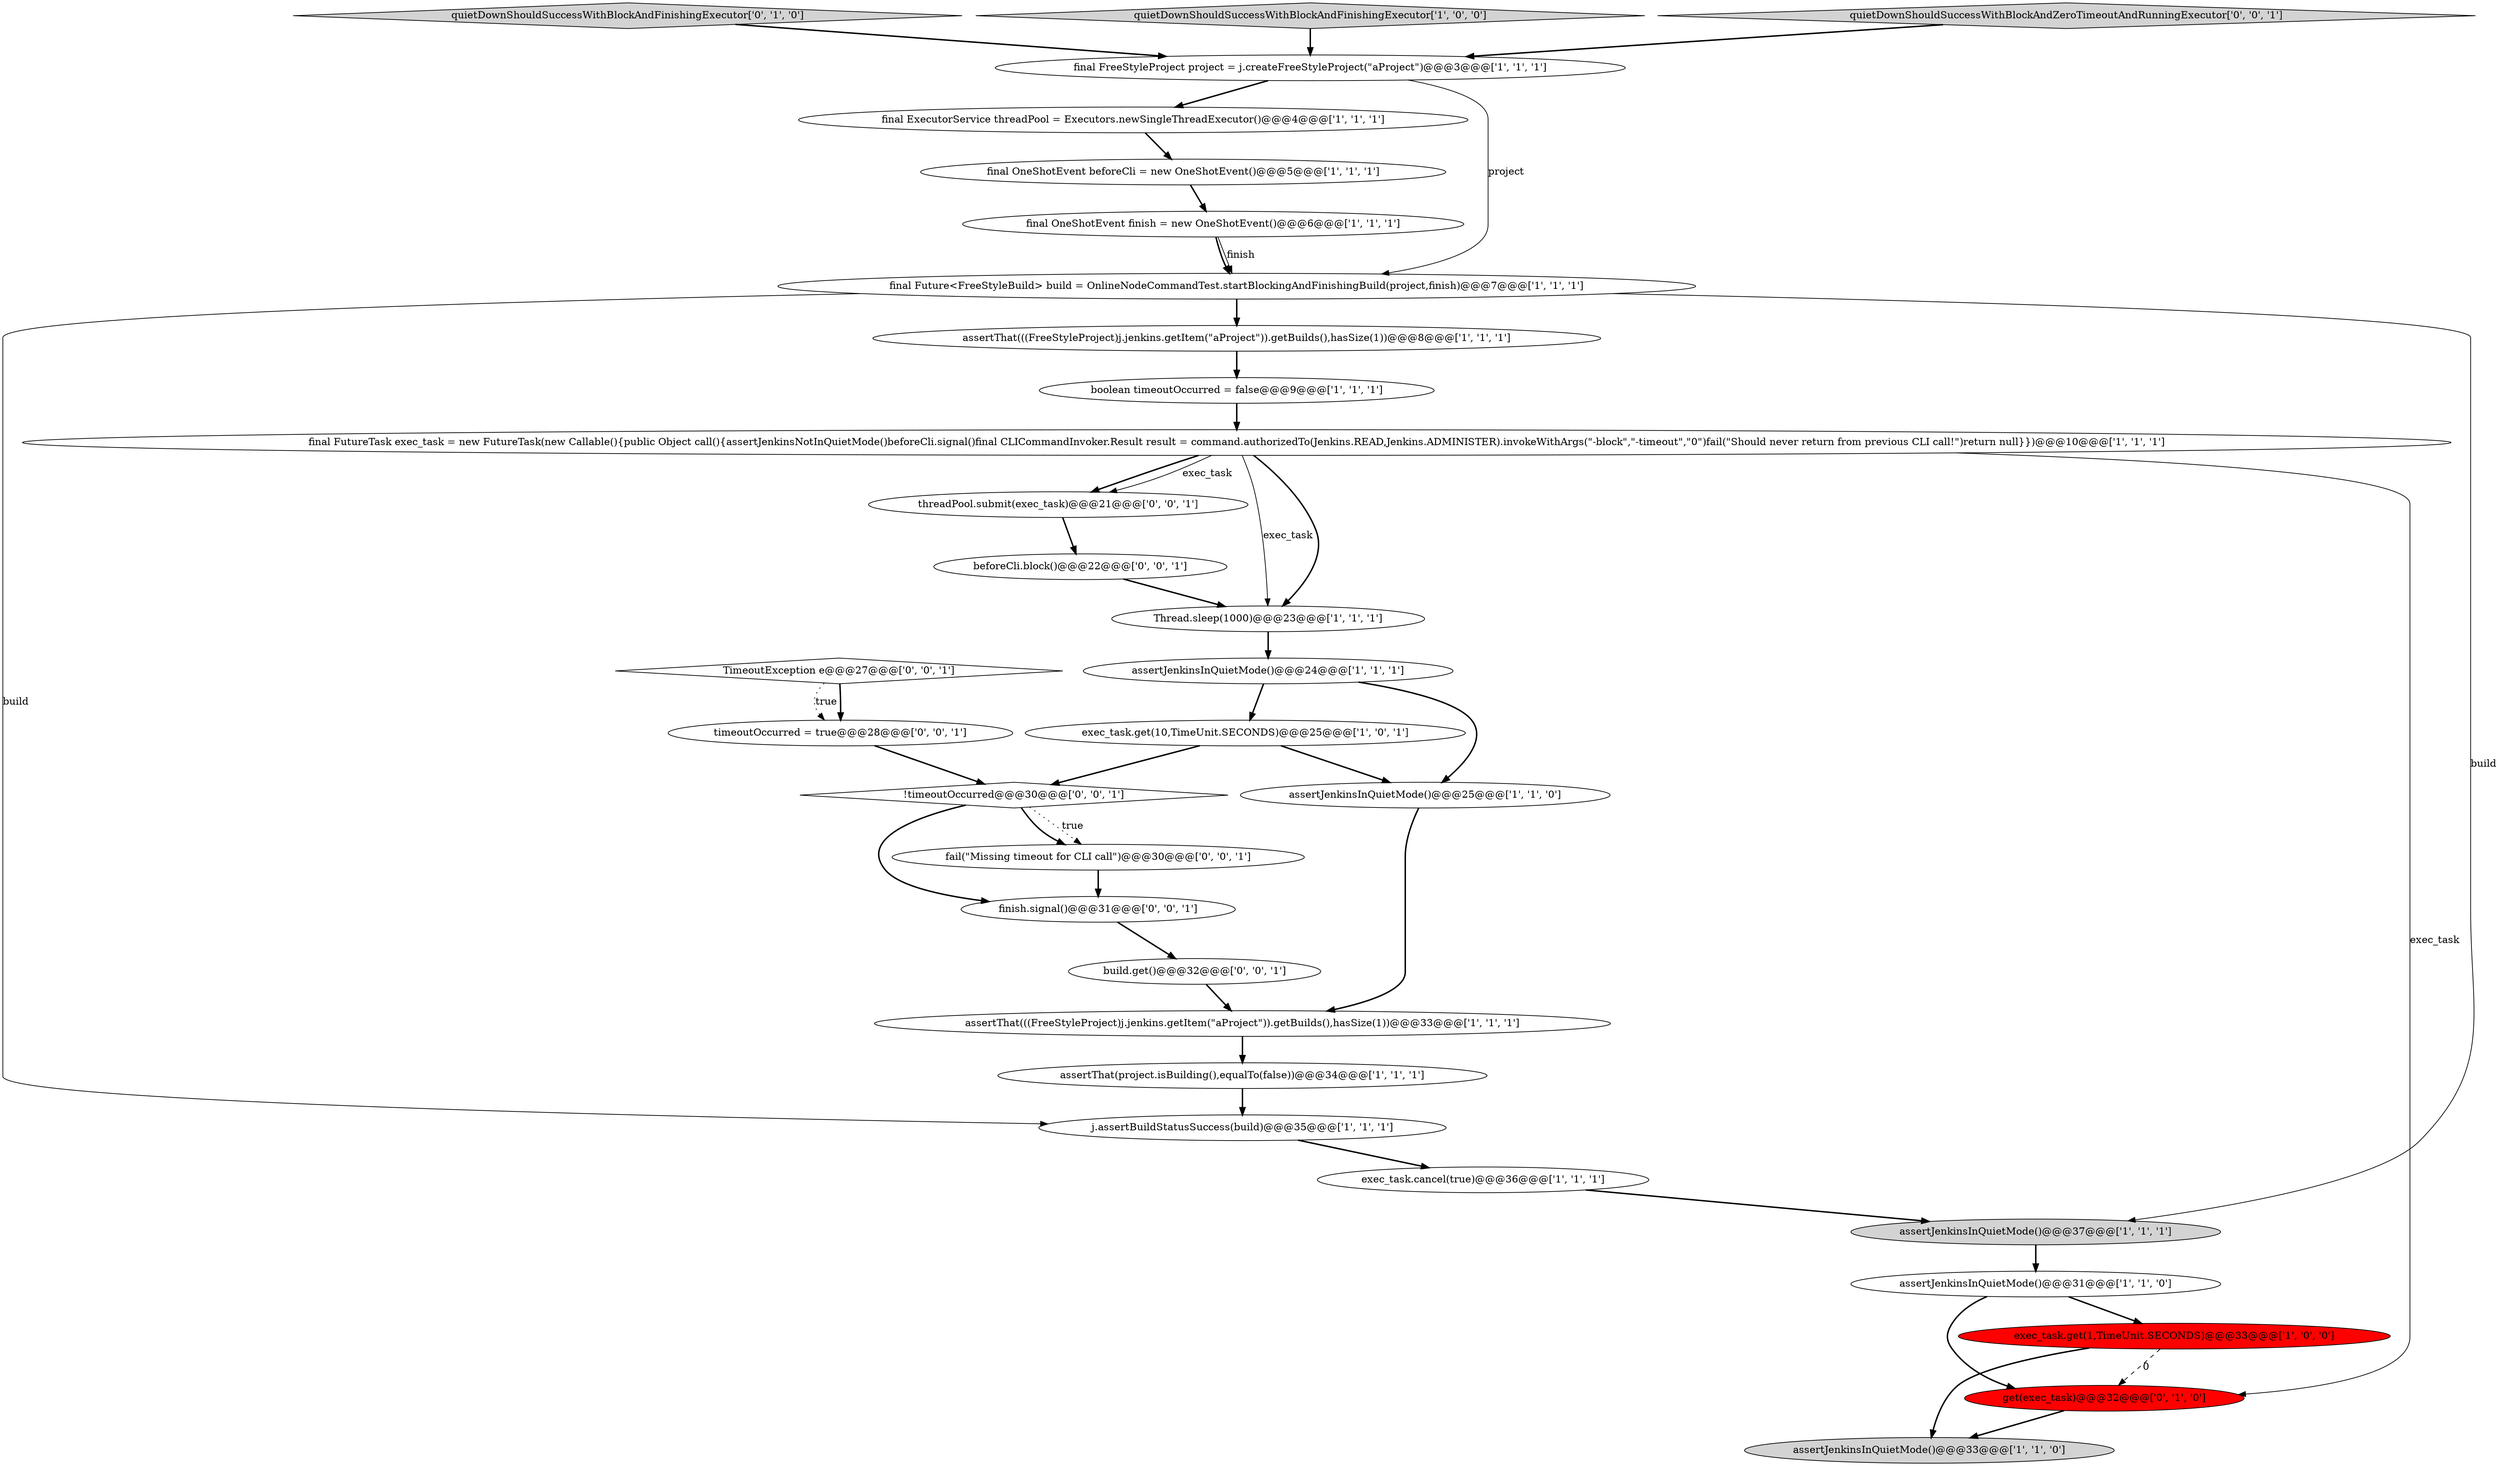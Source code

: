 digraph {
25 [style = filled, label = "finish.signal()@@@31@@@['0', '0', '1']", fillcolor = white, shape = ellipse image = "AAA0AAABBB3BBB"];
6 [style = filled, label = "final Future<FreeStyleBuild> build = OnlineNodeCommandTest.startBlockingAndFinishingBuild(project,finish)@@@7@@@['1', '1', '1']", fillcolor = white, shape = ellipse image = "AAA0AAABBB1BBB"];
16 [style = filled, label = "final FutureTask exec_task = new FutureTask(new Callable(){public Object call(){assertJenkinsNotInQuietMode()beforeCli.signal()final CLICommandInvoker.Result result = command.authorizedTo(Jenkins.READ,Jenkins.ADMINISTER).invokeWithArgs(\"-block\",\"-timeout\",\"0\")fail(\"Should never return from previous CLI call!\")return null}})@@@10@@@['1', '1', '1']", fillcolor = white, shape = ellipse image = "AAA0AAABBB1BBB"];
17 [style = filled, label = "final OneShotEvent beforeCli = new OneShotEvent()@@@5@@@['1', '1', '1']", fillcolor = white, shape = ellipse image = "AAA0AAABBB1BBB"];
4 [style = filled, label = "exec_task.get(10,TimeUnit.SECONDS)@@@25@@@['1', '0', '1']", fillcolor = white, shape = ellipse image = "AAA0AAABBB1BBB"];
21 [style = filled, label = "get(exec_task)@@@32@@@['0', '1', '0']", fillcolor = red, shape = ellipse image = "AAA1AAABBB2BBB"];
9 [style = filled, label = "j.assertBuildStatusSuccess(build)@@@35@@@['1', '1', '1']", fillcolor = white, shape = ellipse image = "AAA0AAABBB1BBB"];
7 [style = filled, label = "assertJenkinsInQuietMode()@@@31@@@['1', '1', '0']", fillcolor = white, shape = ellipse image = "AAA0AAABBB1BBB"];
13 [style = filled, label = "final OneShotEvent finish = new OneShotEvent()@@@6@@@['1', '1', '1']", fillcolor = white, shape = ellipse image = "AAA0AAABBB1BBB"];
22 [style = filled, label = "quietDownShouldSuccessWithBlockAndFinishingExecutor['0', '1', '0']", fillcolor = lightgray, shape = diamond image = "AAA0AAABBB2BBB"];
29 [style = filled, label = "fail(\"Missing timeout for CLI call\")@@@30@@@['0', '0', '1']", fillcolor = white, shape = ellipse image = "AAA0AAABBB3BBB"];
8 [style = filled, label = "assertThat(((FreeStyleProject)j.jenkins.getItem(\"aProject\")).getBuilds(),hasSize(1))@@@8@@@['1', '1', '1']", fillcolor = white, shape = ellipse image = "AAA0AAABBB1BBB"];
12 [style = filled, label = "quietDownShouldSuccessWithBlockAndFinishingExecutor['1', '0', '0']", fillcolor = lightgray, shape = diamond image = "AAA0AAABBB1BBB"];
0 [style = filled, label = "boolean timeoutOccurred = false@@@9@@@['1', '1', '1']", fillcolor = white, shape = ellipse image = "AAA0AAABBB1BBB"];
11 [style = filled, label = "exec_task.cancel(true)@@@36@@@['1', '1', '1']", fillcolor = white, shape = ellipse image = "AAA0AAABBB1BBB"];
27 [style = filled, label = "beforeCli.block()@@@22@@@['0', '0', '1']", fillcolor = white, shape = ellipse image = "AAA0AAABBB3BBB"];
31 [style = filled, label = "timeoutOccurred = true@@@28@@@['0', '0', '1']", fillcolor = white, shape = ellipse image = "AAA0AAABBB3BBB"];
2 [style = filled, label = "assertJenkinsInQuietMode()@@@37@@@['1', '1', '1']", fillcolor = lightgray, shape = ellipse image = "AAA0AAABBB1BBB"];
19 [style = filled, label = "assertJenkinsInQuietMode()@@@25@@@['1', '1', '0']", fillcolor = white, shape = ellipse image = "AAA0AAABBB1BBB"];
18 [style = filled, label = "assertJenkinsInQuietMode()@@@24@@@['1', '1', '1']", fillcolor = white, shape = ellipse image = "AAA0AAABBB1BBB"];
24 [style = filled, label = "threadPool.submit(exec_task)@@@21@@@['0', '0', '1']", fillcolor = white, shape = ellipse image = "AAA0AAABBB3BBB"];
26 [style = filled, label = "quietDownShouldSuccessWithBlockAndZeroTimeoutAndRunningExecutor['0', '0', '1']", fillcolor = lightgray, shape = diamond image = "AAA0AAABBB3BBB"];
30 [style = filled, label = "TimeoutException e@@@27@@@['0', '0', '1']", fillcolor = white, shape = diamond image = "AAA0AAABBB3BBB"];
5 [style = filled, label = "assertJenkinsInQuietMode()@@@33@@@['1', '1', '0']", fillcolor = lightgray, shape = ellipse image = "AAA0AAABBB1BBB"];
20 [style = filled, label = "assertThat(project.isBuilding(),equalTo(false))@@@34@@@['1', '1', '1']", fillcolor = white, shape = ellipse image = "AAA0AAABBB1BBB"];
3 [style = filled, label = "exec_task.get(1,TimeUnit.SECONDS)@@@33@@@['1', '0', '0']", fillcolor = red, shape = ellipse image = "AAA1AAABBB1BBB"];
28 [style = filled, label = "build.get()@@@32@@@['0', '0', '1']", fillcolor = white, shape = ellipse image = "AAA0AAABBB3BBB"];
23 [style = filled, label = "!timeoutOccurred@@@30@@@['0', '0', '1']", fillcolor = white, shape = diamond image = "AAA0AAABBB3BBB"];
14 [style = filled, label = "final ExecutorService threadPool = Executors.newSingleThreadExecutor()@@@4@@@['1', '1', '1']", fillcolor = white, shape = ellipse image = "AAA0AAABBB1BBB"];
1 [style = filled, label = "assertThat(((FreeStyleProject)j.jenkins.getItem(\"aProject\")).getBuilds(),hasSize(1))@@@33@@@['1', '1', '1']", fillcolor = white, shape = ellipse image = "AAA0AAABBB1BBB"];
15 [style = filled, label = "final FreeStyleProject project = j.createFreeStyleProject(\"aProject\")@@@3@@@['1', '1', '1']", fillcolor = white, shape = ellipse image = "AAA0AAABBB1BBB"];
10 [style = filled, label = "Thread.sleep(1000)@@@23@@@['1', '1', '1']", fillcolor = white, shape = ellipse image = "AAA0AAABBB1BBB"];
10->18 [style = bold, label=""];
0->16 [style = bold, label=""];
23->25 [style = bold, label=""];
25->28 [style = bold, label=""];
22->15 [style = bold, label=""];
31->23 [style = bold, label=""];
16->10 [style = solid, label="exec_task"];
9->11 [style = bold, label=""];
15->14 [style = bold, label=""];
3->21 [style = dashed, label="0"];
20->9 [style = bold, label=""];
16->10 [style = bold, label=""];
16->24 [style = bold, label=""];
6->9 [style = solid, label="build"];
12->15 [style = bold, label=""];
4->19 [style = bold, label=""];
18->19 [style = bold, label=""];
13->6 [style = solid, label="finish"];
1->20 [style = bold, label=""];
29->25 [style = bold, label=""];
14->17 [style = bold, label=""];
28->1 [style = bold, label=""];
11->2 [style = bold, label=""];
7->3 [style = bold, label=""];
6->2 [style = solid, label="build"];
8->0 [style = bold, label=""];
23->29 [style = bold, label=""];
21->5 [style = bold, label=""];
19->1 [style = bold, label=""];
3->5 [style = bold, label=""];
15->6 [style = solid, label="project"];
18->4 [style = bold, label=""];
30->31 [style = bold, label=""];
27->10 [style = bold, label=""];
6->8 [style = bold, label=""];
26->15 [style = bold, label=""];
7->21 [style = bold, label=""];
17->13 [style = bold, label=""];
2->7 [style = bold, label=""];
13->6 [style = bold, label=""];
23->29 [style = dotted, label="true"];
24->27 [style = bold, label=""];
4->23 [style = bold, label=""];
30->31 [style = dotted, label="true"];
16->21 [style = solid, label="exec_task"];
16->24 [style = solid, label="exec_task"];
}
